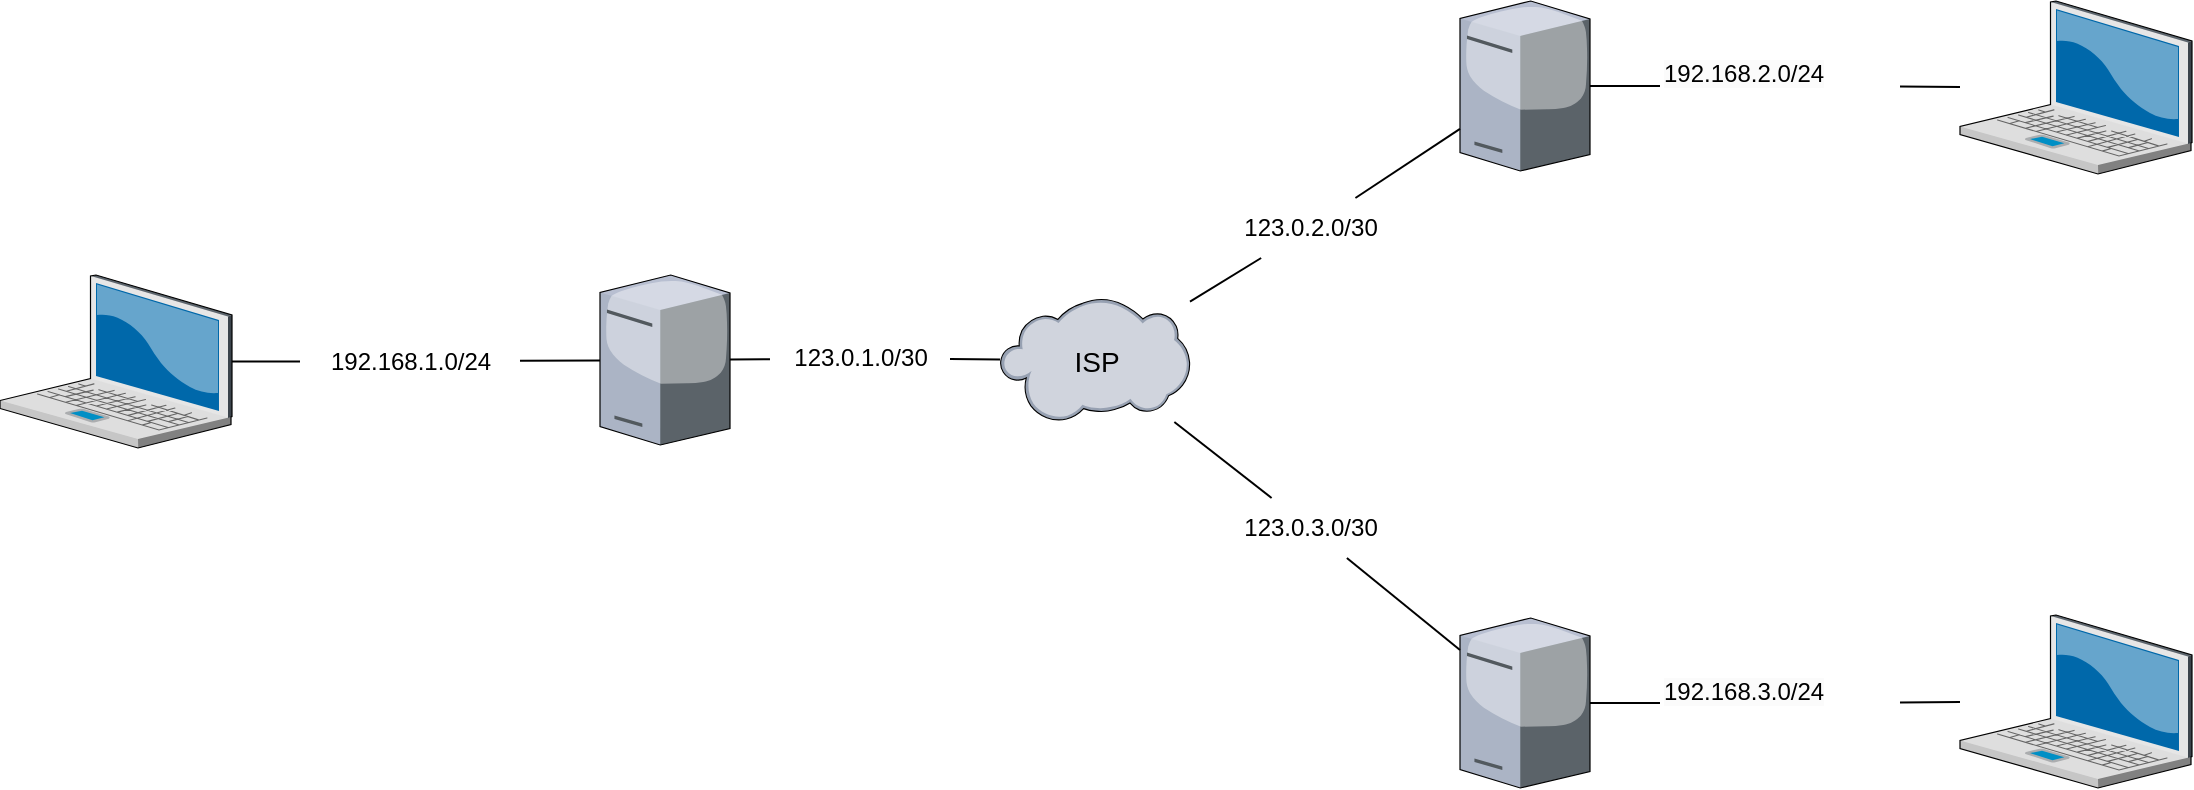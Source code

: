 <mxfile version="21.6.1" type="device">
  <diagram name="Page-1" id="z85V0FOpRt81y0zWxN51">
    <mxGraphModel dx="2268" dy="820" grid="1" gridSize="10" guides="1" tooltips="1" connect="1" arrows="1" fold="1" page="1" pageScale="1" pageWidth="850" pageHeight="1100" math="0" shadow="0">
      <root>
        <mxCell id="0" />
        <mxCell id="1" parent="0" />
        <mxCell id="AcvJJGqYyZeYbBTQb1Vr-2" value="" style="verticalLabelPosition=bottom;sketch=0;aspect=fixed;html=1;verticalAlign=top;strokeColor=none;align=center;outlineConnect=0;shape=mxgraph.citrix.laptop_2;" vertex="1" parent="1">
          <mxGeometry x="-50" y="358.5" width="116" height="86.5" as="geometry" />
        </mxCell>
        <mxCell id="AcvJJGqYyZeYbBTQb1Vr-3" value="" style="verticalLabelPosition=bottom;sketch=0;aspect=fixed;html=1;verticalAlign=top;strokeColor=none;align=center;outlineConnect=0;shape=mxgraph.citrix.laptop_2;" vertex="1" parent="1">
          <mxGeometry x="930" y="221.5" width="116" height="86.5" as="geometry" />
        </mxCell>
        <mxCell id="AcvJJGqYyZeYbBTQb1Vr-4" value="" style="verticalLabelPosition=bottom;sketch=0;aspect=fixed;html=1;verticalAlign=top;strokeColor=none;align=center;outlineConnect=0;shape=mxgraph.citrix.laptop_2;" vertex="1" parent="1">
          <mxGeometry x="930" y="528.5" width="116" height="86.5" as="geometry" />
        </mxCell>
        <mxCell id="AcvJJGqYyZeYbBTQb1Vr-5" value="" style="verticalLabelPosition=bottom;sketch=0;aspect=fixed;html=1;verticalAlign=top;strokeColor=none;align=center;outlineConnect=0;shape=mxgraph.citrix.cloud;" vertex="1" parent="1">
          <mxGeometry x="450" y="370" width="95" height="62" as="geometry" />
        </mxCell>
        <mxCell id="AcvJJGqYyZeYbBTQb1Vr-7" value="" style="verticalLabelPosition=bottom;sketch=0;aspect=fixed;html=1;verticalAlign=top;strokeColor=none;align=center;outlineConnect=0;shape=mxgraph.citrix.license_server;" vertex="1" parent="1">
          <mxGeometry x="680" y="530" width="65" height="85" as="geometry" />
        </mxCell>
        <mxCell id="AcvJJGqYyZeYbBTQb1Vr-8" value="" style="verticalLabelPosition=bottom;sketch=0;aspect=fixed;html=1;verticalAlign=top;strokeColor=none;align=center;outlineConnect=0;shape=mxgraph.citrix.license_server;" vertex="1" parent="1">
          <mxGeometry x="680" y="221.5" width="65" height="85" as="geometry" />
        </mxCell>
        <mxCell id="AcvJJGqYyZeYbBTQb1Vr-9" value="" style="verticalLabelPosition=bottom;sketch=0;aspect=fixed;html=1;verticalAlign=top;strokeColor=none;align=center;outlineConnect=0;shape=mxgraph.citrix.license_server;" vertex="1" parent="1">
          <mxGeometry x="250" y="358.5" width="65" height="85" as="geometry" />
        </mxCell>
        <mxCell id="AcvJJGqYyZeYbBTQb1Vr-10" value="" style="endArrow=none;html=1;rounded=0;" edge="1" parent="1" source="AcvJJGqYyZeYbBTQb1Vr-16" target="AcvJJGqYyZeYbBTQb1Vr-5">
          <mxGeometry width="50" height="50" relative="1" as="geometry">
            <mxPoint x="400" y="450" as="sourcePoint" />
            <mxPoint x="450" y="400" as="targetPoint" />
          </mxGeometry>
        </mxCell>
        <mxCell id="AcvJJGqYyZeYbBTQb1Vr-11" value="" style="endArrow=none;html=1;rounded=0;" edge="1" parent="1" source="AcvJJGqYyZeYbBTQb1Vr-17" target="AcvJJGqYyZeYbBTQb1Vr-5">
          <mxGeometry width="50" height="50" relative="1" as="geometry">
            <mxPoint x="400" y="450" as="sourcePoint" />
            <mxPoint x="450" y="400" as="targetPoint" />
          </mxGeometry>
        </mxCell>
        <mxCell id="AcvJJGqYyZeYbBTQb1Vr-12" value="" style="endArrow=none;html=1;rounded=0;" edge="1" parent="1" source="AcvJJGqYyZeYbBTQb1Vr-20" target="AcvJJGqYyZeYbBTQb1Vr-5">
          <mxGeometry width="50" height="50" relative="1" as="geometry">
            <mxPoint x="400" y="450" as="sourcePoint" />
            <mxPoint x="450" y="400" as="targetPoint" />
          </mxGeometry>
        </mxCell>
        <mxCell id="AcvJJGqYyZeYbBTQb1Vr-13" value="" style="endArrow=none;html=1;rounded=0;" edge="1" parent="1" source="AcvJJGqYyZeYbBTQb1Vr-24" target="AcvJJGqYyZeYbBTQb1Vr-8">
          <mxGeometry width="50" height="50" relative="1" as="geometry">
            <mxPoint x="400" y="450" as="sourcePoint" />
            <mxPoint x="450" y="400" as="targetPoint" />
          </mxGeometry>
        </mxCell>
        <mxCell id="AcvJJGqYyZeYbBTQb1Vr-14" value="" style="endArrow=none;html=1;rounded=0;" edge="1" parent="1" source="AcvJJGqYyZeYbBTQb1Vr-26" target="AcvJJGqYyZeYbBTQb1Vr-4">
          <mxGeometry width="50" height="50" relative="1" as="geometry">
            <mxPoint x="400" y="450" as="sourcePoint" />
            <mxPoint x="450" y="400" as="targetPoint" />
          </mxGeometry>
        </mxCell>
        <mxCell id="AcvJJGqYyZeYbBTQb1Vr-15" value="" style="endArrow=none;html=1;rounded=0;" edge="1" parent="1" source="AcvJJGqYyZeYbBTQb1Vr-22" target="AcvJJGqYyZeYbBTQb1Vr-9">
          <mxGeometry width="50" height="50" relative="1" as="geometry">
            <mxPoint x="400" y="450" as="sourcePoint" />
            <mxPoint x="450" y="400" as="targetPoint" />
          </mxGeometry>
        </mxCell>
        <mxCell id="AcvJJGqYyZeYbBTQb1Vr-18" value="" style="endArrow=none;html=1;rounded=0;" edge="1" parent="1" source="AcvJJGqYyZeYbBTQb1Vr-8" target="AcvJJGqYyZeYbBTQb1Vr-17">
          <mxGeometry width="50" height="50" relative="1" as="geometry">
            <mxPoint x="680" y="285" as="sourcePoint" />
            <mxPoint x="545" y="371" as="targetPoint" />
          </mxGeometry>
        </mxCell>
        <mxCell id="AcvJJGqYyZeYbBTQb1Vr-17" value="123.0.2.0/30" style="text;html=1;align=center;verticalAlign=middle;resizable=0;points=[];autosize=1;strokeColor=none;fillColor=none;" vertex="1" parent="1">
          <mxGeometry x="560" y="320" width="90" height="30" as="geometry" />
        </mxCell>
        <mxCell id="AcvJJGqYyZeYbBTQb1Vr-19" value="" style="endArrow=none;html=1;rounded=0;" edge="1" parent="1" source="AcvJJGqYyZeYbBTQb1Vr-9" target="AcvJJGqYyZeYbBTQb1Vr-16">
          <mxGeometry width="50" height="50" relative="1" as="geometry">
            <mxPoint x="315" y="401" as="sourcePoint" />
            <mxPoint x="450" y="401" as="targetPoint" />
          </mxGeometry>
        </mxCell>
        <mxCell id="AcvJJGqYyZeYbBTQb1Vr-16" value="123.0.1.0/30" style="text;html=1;align=center;verticalAlign=middle;resizable=0;points=[];autosize=1;strokeColor=none;fillColor=none;" vertex="1" parent="1">
          <mxGeometry x="335" y="385.25" width="90" height="30" as="geometry" />
        </mxCell>
        <mxCell id="AcvJJGqYyZeYbBTQb1Vr-21" value="" style="endArrow=none;html=1;rounded=0;" edge="1" parent="1" source="AcvJJGqYyZeYbBTQb1Vr-7" target="AcvJJGqYyZeYbBTQb1Vr-20">
          <mxGeometry width="50" height="50" relative="1" as="geometry">
            <mxPoint x="680" y="547" as="sourcePoint" />
            <mxPoint x="536" y="432" as="targetPoint" />
          </mxGeometry>
        </mxCell>
        <mxCell id="AcvJJGqYyZeYbBTQb1Vr-20" value="123.0.3.0/30" style="text;html=1;align=center;verticalAlign=middle;resizable=0;points=[];autosize=1;strokeColor=none;fillColor=none;" vertex="1" parent="1">
          <mxGeometry x="560" y="470" width="90" height="30" as="geometry" />
        </mxCell>
        <mxCell id="AcvJJGqYyZeYbBTQb1Vr-23" value="" style="endArrow=none;html=1;rounded=0;" edge="1" parent="1" source="AcvJJGqYyZeYbBTQb1Vr-2" target="AcvJJGqYyZeYbBTQb1Vr-22">
          <mxGeometry width="50" height="50" relative="1" as="geometry">
            <mxPoint x="96" y="400" as="sourcePoint" />
            <mxPoint x="250" y="401" as="targetPoint" />
          </mxGeometry>
        </mxCell>
        <mxCell id="AcvJJGqYyZeYbBTQb1Vr-22" value="192.168.1.0/24" style="text;html=1;align=center;verticalAlign=middle;resizable=0;points=[];autosize=1;strokeColor=none;fillColor=none;" vertex="1" parent="1">
          <mxGeometry x="100" y="386.75" width="110" height="30" as="geometry" />
        </mxCell>
        <mxCell id="AcvJJGqYyZeYbBTQb1Vr-25" value="" style="endArrow=none;html=1;rounded=0;" edge="1" parent="1" source="AcvJJGqYyZeYbBTQb1Vr-3" target="AcvJJGqYyZeYbBTQb1Vr-24">
          <mxGeometry width="50" height="50" relative="1" as="geometry">
            <mxPoint x="870" y="263" as="sourcePoint" />
            <mxPoint x="745" y="264" as="targetPoint" />
          </mxGeometry>
        </mxCell>
        <mxCell id="AcvJJGqYyZeYbBTQb1Vr-24" value="&lt;span style=&quot;color: rgb(0, 0, 0); font-family: Helvetica; font-size: 12px; font-style: normal; font-variant-ligatures: normal; font-variant-caps: normal; font-weight: 400; letter-spacing: normal; orphans: 2; text-align: center; text-indent: 0px; text-transform: none; widows: 2; word-spacing: 0px; -webkit-text-stroke-width: 0px; background-color: rgb(251, 251, 251); text-decoration-thickness: initial; text-decoration-style: initial; text-decoration-color: initial; float: none; display: inline !important;&quot;&gt;192.168.2.0/24&lt;/span&gt;" style="text;whiteSpace=wrap;html=1;" vertex="1" parent="1">
          <mxGeometry x="780" y="244" width="120" height="40" as="geometry" />
        </mxCell>
        <mxCell id="AcvJJGqYyZeYbBTQb1Vr-27" value="" style="endArrow=none;html=1;rounded=0;" edge="1" parent="1" source="AcvJJGqYyZeYbBTQb1Vr-7" target="AcvJJGqYyZeYbBTQb1Vr-26">
          <mxGeometry width="50" height="50" relative="1" as="geometry">
            <mxPoint x="745" y="573" as="sourcePoint" />
            <mxPoint x="870" y="573" as="targetPoint" />
          </mxGeometry>
        </mxCell>
        <mxCell id="AcvJJGqYyZeYbBTQb1Vr-26" value="&lt;span style=&quot;color: rgb(0, 0, 0); font-family: Helvetica; font-size: 12px; font-style: normal; font-variant-ligatures: normal; font-variant-caps: normal; font-weight: 400; letter-spacing: normal; orphans: 2; text-align: center; text-indent: 0px; text-transform: none; widows: 2; word-spacing: 0px; -webkit-text-stroke-width: 0px; background-color: rgb(251, 251, 251); text-decoration-thickness: initial; text-decoration-style: initial; text-decoration-color: initial; float: none; display: inline !important;&quot;&gt;192.168.3.0/24&lt;/span&gt;" style="text;whiteSpace=wrap;html=1;" vertex="1" parent="1">
          <mxGeometry x="780" y="552.5" width="120" height="40" as="geometry" />
        </mxCell>
        <mxCell id="AcvJJGqYyZeYbBTQb1Vr-28" value="&lt;font style=&quot;font-size: 14px;&quot;&gt;ISP&lt;/font&gt;" style="text;html=1;align=center;verticalAlign=middle;resizable=0;points=[];autosize=1;strokeColor=none;fillColor=none;" vertex="1" parent="1">
          <mxGeometry x="477.5" y="386.75" width="40" height="30" as="geometry" />
        </mxCell>
      </root>
    </mxGraphModel>
  </diagram>
</mxfile>
